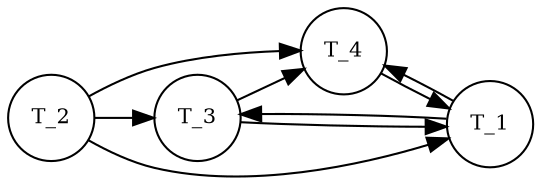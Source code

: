 digraph G {
	graph [ranksep=0.4, nodesep=0.1,rankdir=LR]
 	 node [shape=circle,fontsize=10];
	"T_2" -> "T_3" -> "T_4"
	"T_1" -> "T_3"
	"T_2" -> "T_4"
	"T_1" -> "T_4"
	"T_2" -> "T_1"
	"T_4" -> "T_1"
	"T_3" -> "T_1"
}